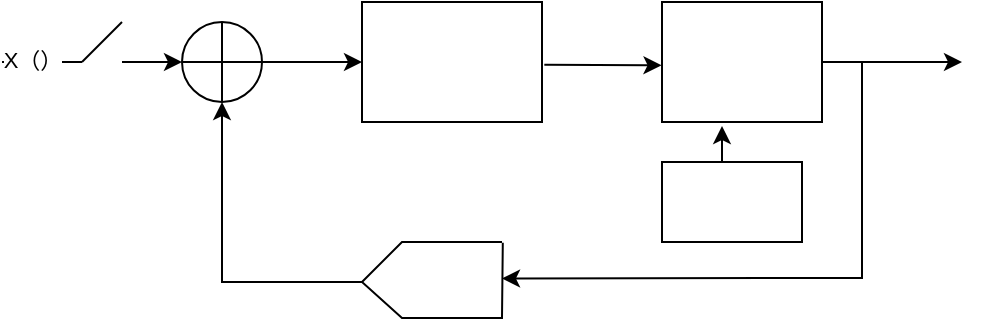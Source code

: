 <mxfile version="26.0.4">
  <diagram name="第 1 页" id="45NYeTc6yCiJNNnckm9Q">
    <mxGraphModel dx="688" dy="540" grid="1" gridSize="10" guides="1" tooltips="1" connect="1" arrows="1" fold="1" page="1" pageScale="1" pageWidth="827" pageHeight="1169" math="0" shadow="0">
      <root>
        <mxCell id="0" />
        <mxCell id="1" parent="0" />
        <mxCell id="6mjmpb91qRoCr6TVHJZk-9" style="edgeStyle=orthogonalEdgeStyle;rounded=0;orthogonalLoop=1;jettySize=auto;html=1;exitX=1;exitY=0.5;exitDx=0;exitDy=0;" parent="1" source="6mjmpb91qRoCr6TVHJZk-1" target="6mjmpb91qRoCr6TVHJZk-2" edge="1">
          <mxGeometry relative="1" as="geometry" />
        </mxCell>
        <mxCell id="6mjmpb91qRoCr6TVHJZk-1" value="" style="shape=orEllipse;perimeter=ellipsePerimeter;whiteSpace=wrap;html=1;backgroundOutline=1;" parent="1" vertex="1">
          <mxGeometry x="150" y="170" width="40" height="40" as="geometry" />
        </mxCell>
        <mxCell id="6mjmpb91qRoCr6TVHJZk-2" value="" style="verticalLabelPosition=bottom;verticalAlign=top;html=1;shape=mxgraph.basic.rect;fillColor2=none;strokeWidth=1;size=20;indent=5;" parent="1" vertex="1">
          <mxGeometry x="240" y="160" width="90" height="60" as="geometry" />
        </mxCell>
        <mxCell id="6mjmpb91qRoCr6TVHJZk-3" value="" style="verticalLabelPosition=bottom;verticalAlign=top;html=1;shape=mxgraph.basic.rect;fillColor2=none;strokeWidth=1;size=20;indent=5;" parent="1" vertex="1">
          <mxGeometry x="390" y="160" width="80" height="60" as="geometry" />
        </mxCell>
        <mxCell id="6mjmpb91qRoCr6TVHJZk-4" value="" style="verticalLabelPosition=bottom;verticalAlign=top;html=1;shape=mxgraph.basic.rect;fillColor2=none;strokeWidth=1;size=20;indent=5;" parent="1" vertex="1">
          <mxGeometry x="390" y="240" width="70" height="40" as="geometry" />
        </mxCell>
        <mxCell id="6mjmpb91qRoCr6TVHJZk-10" value="" style="endArrow=classic;html=1;rounded=0;exitX=1.013;exitY=0.522;exitDx=0;exitDy=0;exitPerimeter=0;entryX=-0.003;entryY=0.528;entryDx=0;entryDy=0;entryPerimeter=0;" parent="1" source="6mjmpb91qRoCr6TVHJZk-2" target="6mjmpb91qRoCr6TVHJZk-3" edge="1">
          <mxGeometry width="50" height="50" relative="1" as="geometry">
            <mxPoint x="330" y="300" as="sourcePoint" />
            <mxPoint x="380" y="250" as="targetPoint" />
          </mxGeometry>
        </mxCell>
        <mxCell id="cOHHbBw8gno7bnMm4LLn-1" value="" style="endArrow=none;html=1;rounded=0;exitX=0.808;exitY=-0.12;exitDx=0;exitDy=0;exitPerimeter=0;" edge="1" parent="1">
          <mxGeometry width="50" height="50" relative="1" as="geometry">
            <mxPoint x="310.4" y="280.4" as="sourcePoint" />
            <mxPoint x="310" y="280" as="targetPoint" />
            <Array as="points">
              <mxPoint x="310" y="318" />
              <mxPoint x="260" y="318" />
              <mxPoint x="240" y="300" />
              <mxPoint x="260" y="280" />
            </Array>
          </mxGeometry>
        </mxCell>
        <mxCell id="cOHHbBw8gno7bnMm4LLn-3" value="" style="endArrow=classic;html=1;rounded=0;" edge="1" parent="1">
          <mxGeometry width="50" height="50" relative="1" as="geometry">
            <mxPoint x="470" y="190" as="sourcePoint" />
            <mxPoint x="540" y="190" as="targetPoint" />
          </mxGeometry>
        </mxCell>
        <mxCell id="cOHHbBw8gno7bnMm4LLn-4" value="" style="endArrow=classic;html=1;rounded=0;" edge="1" parent="1">
          <mxGeometry width="50" height="50" relative="1" as="geometry">
            <mxPoint x="420" y="240" as="sourcePoint" />
            <mxPoint x="420" y="222" as="targetPoint" />
          </mxGeometry>
        </mxCell>
        <mxCell id="cOHHbBw8gno7bnMm4LLn-5" value="" style="endArrow=classic;html=1;rounded=0;" edge="1" parent="1">
          <mxGeometry width="50" height="50" relative="1" as="geometry">
            <mxPoint x="490" y="190" as="sourcePoint" />
            <mxPoint x="310" y="298.222" as="targetPoint" />
            <Array as="points">
              <mxPoint x="490" y="298" />
            </Array>
          </mxGeometry>
        </mxCell>
        <mxCell id="cOHHbBw8gno7bnMm4LLn-8" value="" style="endArrow=classic;html=1;rounded=0;entryX=0.5;entryY=1;entryDx=0;entryDy=0;" edge="1" parent="1" target="6mjmpb91qRoCr6TVHJZk-1">
          <mxGeometry width="50" height="50" relative="1" as="geometry">
            <mxPoint x="240" y="300" as="sourcePoint" />
            <mxPoint x="290" y="250" as="targetPoint" />
            <Array as="points">
              <mxPoint x="170" y="300" />
            </Array>
          </mxGeometry>
        </mxCell>
        <mxCell id="cOHHbBw8gno7bnMm4LLn-9" value="" style="endArrow=none;html=1;rounded=0;" edge="1" parent="1">
          <mxGeometry width="50" height="50" relative="1" as="geometry">
            <mxPoint x="100" y="190" as="sourcePoint" />
            <mxPoint x="120" y="170" as="targetPoint" />
          </mxGeometry>
        </mxCell>
        <mxCell id="cOHHbBw8gno7bnMm4LLn-10" value="" style="endArrow=none;html=1;rounded=0;" edge="1" parent="1">
          <mxGeometry width="50" height="50" relative="1" as="geometry">
            <mxPoint x="60" y="190" as="sourcePoint" />
            <mxPoint x="100" y="190" as="targetPoint" />
          </mxGeometry>
        </mxCell>
        <mxCell id="cOHHbBw8gno7bnMm4LLn-12" value="X（）" style="edgeLabel;html=1;align=center;verticalAlign=middle;resizable=0;points=[];" vertex="1" connectable="0" parent="cOHHbBw8gno7bnMm4LLn-10">
          <mxGeometry x="-0.254" y="1" relative="1" as="geometry">
            <mxPoint as="offset" />
          </mxGeometry>
        </mxCell>
        <mxCell id="cOHHbBw8gno7bnMm4LLn-11" value="" style="endArrow=classic;html=1;rounded=0;entryX=0;entryY=0.5;entryDx=0;entryDy=0;" edge="1" parent="1" target="6mjmpb91qRoCr6TVHJZk-1">
          <mxGeometry width="50" height="50" relative="1" as="geometry">
            <mxPoint x="120" y="190" as="sourcePoint" />
            <mxPoint x="380" y="150" as="targetPoint" />
          </mxGeometry>
        </mxCell>
      </root>
    </mxGraphModel>
  </diagram>
</mxfile>

